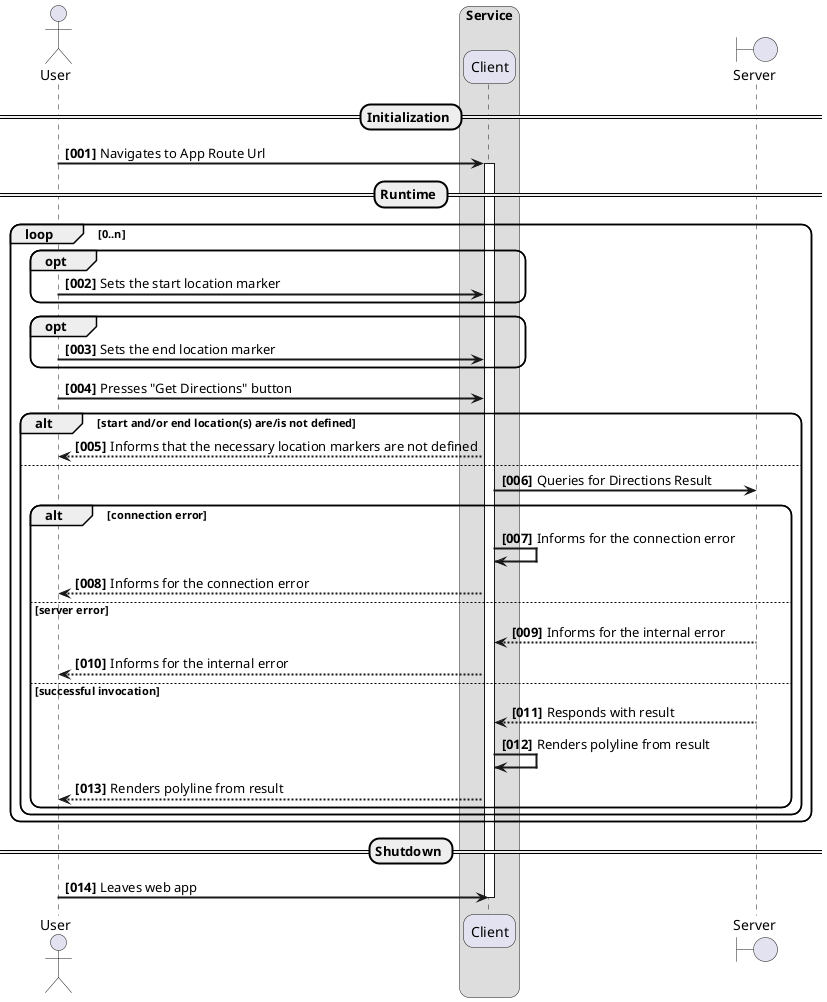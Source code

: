 @startuml
skinparam sequenceArrowThickness 2
skinparam roundcorner 20

actor User
box Service
participant Client
end box
boundary Server

autonumber "<b>[000]"

== Initialization ==

User -> Client : Navigates to App Route Url
activate Client

== Runtime ==

loop 0..n

opt
User -> Client : Sets the start location marker
end

opt
User -> Client : Sets the end location marker
end

User -> Client : Presses "Get Directions" button

alt start and/or end location(s) are/is not defined
Client --> User : Informs that the necessary location markers are not defined
else
Client -> Server : Queries for Directions Result
alt connection error
Client -> Client : Informs for the connection error
Client --> User : Informs for the connection error
else server error
Server --> Client : Informs for the internal error
Client --> User : Informs for the internal error
else successful invocation
Server --> Client : Responds with result
Client -> Client : Renders polyline from result
Client --> User : Renders polyline from result
end
end

end

== Shutdown ==

User -> Client : Leaves web app
deactivate Client

@enduml